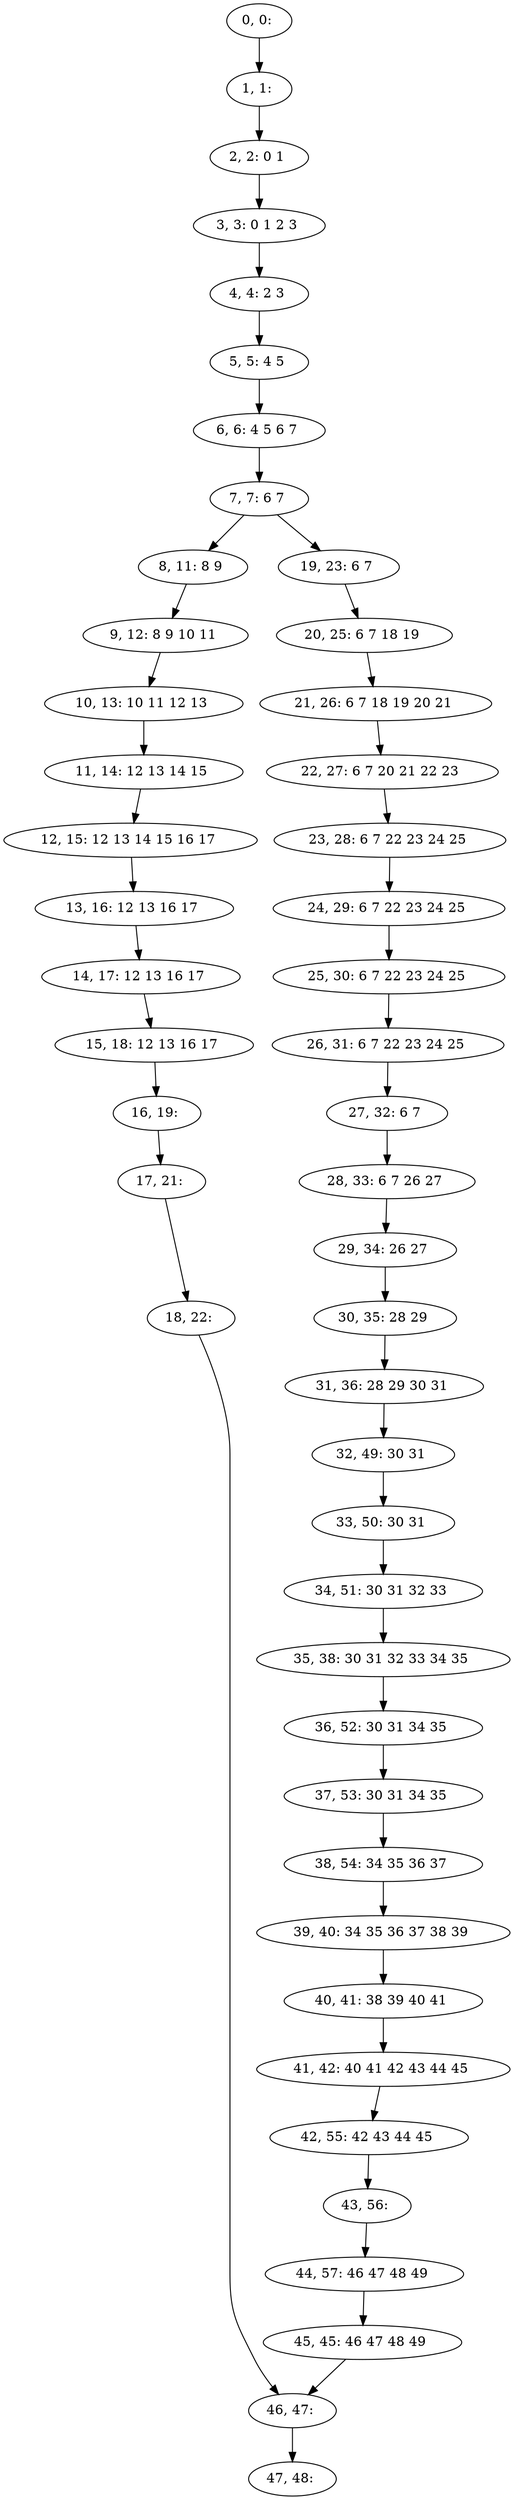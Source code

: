 digraph G {
0[label="0, 0: "];
1[label="1, 1: "];
2[label="2, 2: 0 1 "];
3[label="3, 3: 0 1 2 3 "];
4[label="4, 4: 2 3 "];
5[label="5, 5: 4 5 "];
6[label="6, 6: 4 5 6 7 "];
7[label="7, 7: 6 7 "];
8[label="8, 11: 8 9 "];
9[label="9, 12: 8 9 10 11 "];
10[label="10, 13: 10 11 12 13 "];
11[label="11, 14: 12 13 14 15 "];
12[label="12, 15: 12 13 14 15 16 17 "];
13[label="13, 16: 12 13 16 17 "];
14[label="14, 17: 12 13 16 17 "];
15[label="15, 18: 12 13 16 17 "];
16[label="16, 19: "];
17[label="17, 21: "];
18[label="18, 22: "];
19[label="19, 23: 6 7 "];
20[label="20, 25: 6 7 18 19 "];
21[label="21, 26: 6 7 18 19 20 21 "];
22[label="22, 27: 6 7 20 21 22 23 "];
23[label="23, 28: 6 7 22 23 24 25 "];
24[label="24, 29: 6 7 22 23 24 25 "];
25[label="25, 30: 6 7 22 23 24 25 "];
26[label="26, 31: 6 7 22 23 24 25 "];
27[label="27, 32: 6 7 "];
28[label="28, 33: 6 7 26 27 "];
29[label="29, 34: 26 27 "];
30[label="30, 35: 28 29 "];
31[label="31, 36: 28 29 30 31 "];
32[label="32, 49: 30 31 "];
33[label="33, 50: 30 31 "];
34[label="34, 51: 30 31 32 33 "];
35[label="35, 38: 30 31 32 33 34 35 "];
36[label="36, 52: 30 31 34 35 "];
37[label="37, 53: 30 31 34 35 "];
38[label="38, 54: 34 35 36 37 "];
39[label="39, 40: 34 35 36 37 38 39 "];
40[label="40, 41: 38 39 40 41 "];
41[label="41, 42: 40 41 42 43 44 45 "];
42[label="42, 55: 42 43 44 45 "];
43[label="43, 56: "];
44[label="44, 57: 46 47 48 49 "];
45[label="45, 45: 46 47 48 49 "];
46[label="46, 47: "];
47[label="47, 48: "];
0->1 ;
1->2 ;
2->3 ;
3->4 ;
4->5 ;
5->6 ;
6->7 ;
7->8 ;
7->19 ;
8->9 ;
9->10 ;
10->11 ;
11->12 ;
12->13 ;
13->14 ;
14->15 ;
15->16 ;
16->17 ;
17->18 ;
18->46 ;
19->20 ;
20->21 ;
21->22 ;
22->23 ;
23->24 ;
24->25 ;
25->26 ;
26->27 ;
27->28 ;
28->29 ;
29->30 ;
30->31 ;
31->32 ;
32->33 ;
33->34 ;
34->35 ;
35->36 ;
36->37 ;
37->38 ;
38->39 ;
39->40 ;
40->41 ;
41->42 ;
42->43 ;
43->44 ;
44->45 ;
45->46 ;
46->47 ;
}
